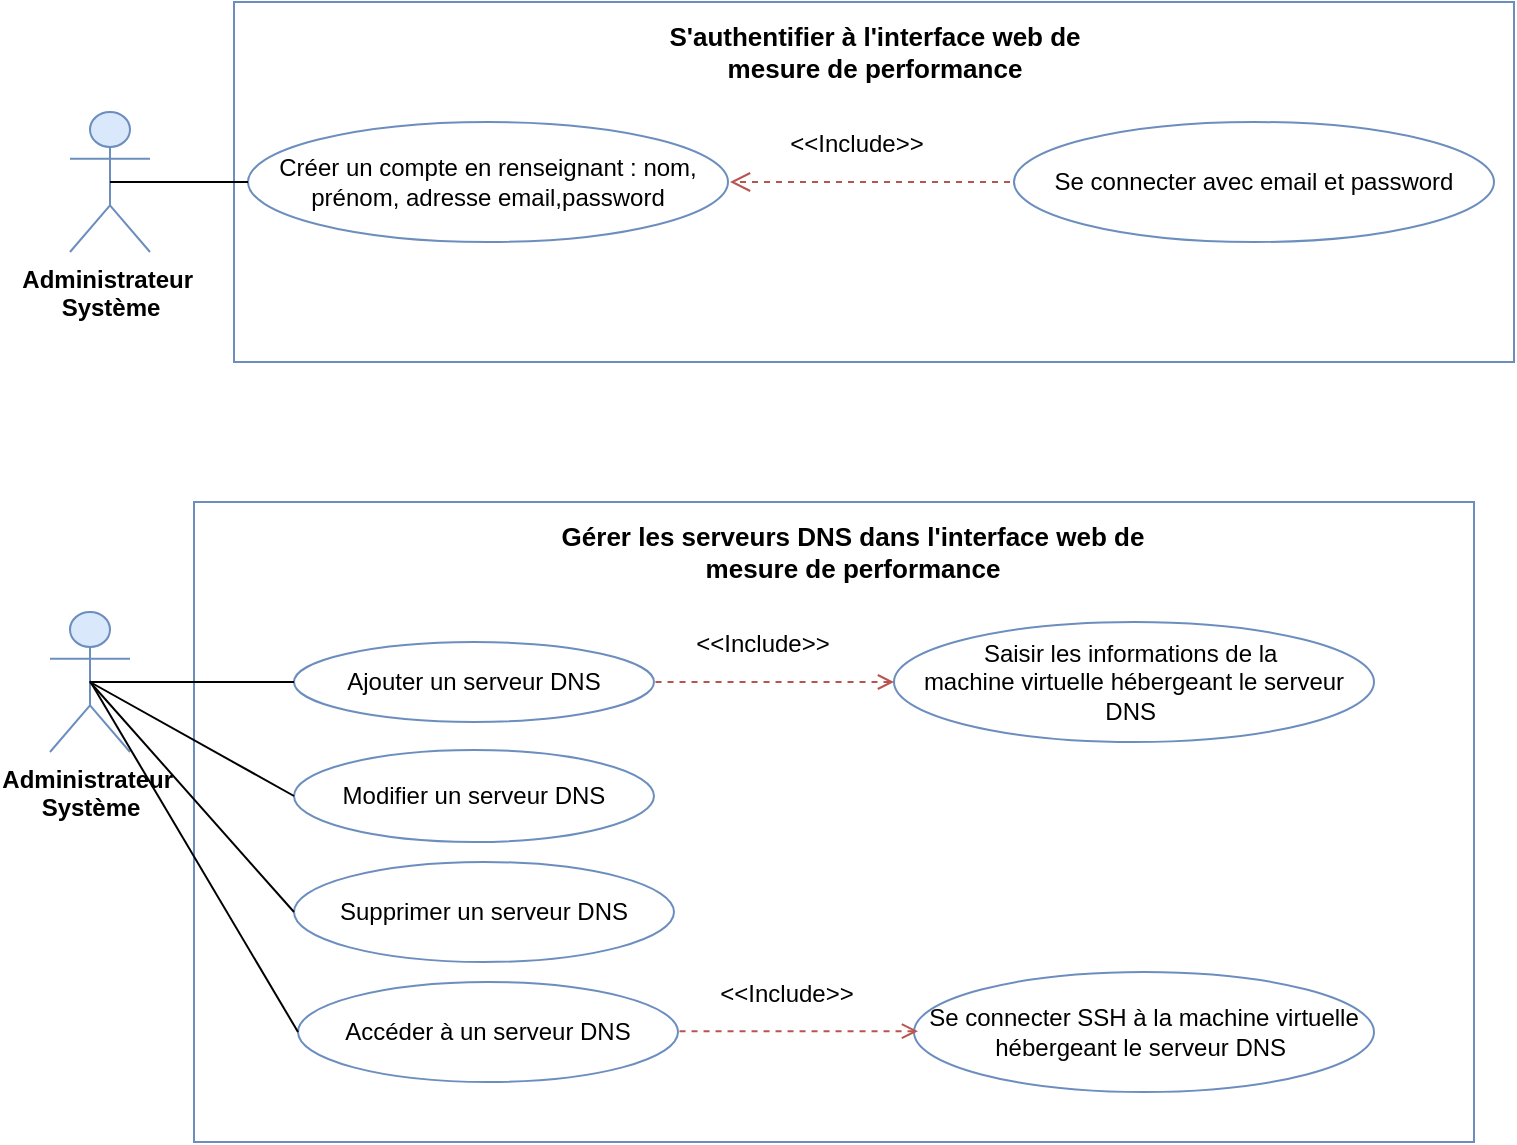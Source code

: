 <mxfile version="24.7.7">
  <diagram name="Page-1" id="yuJjBMcmfF3UEyNzTdgA">
    <mxGraphModel dx="1702" dy="442" grid="1" gridSize="10" guides="1" tooltips="1" connect="1" arrows="1" fold="1" page="1" pageScale="1" pageWidth="827" pageHeight="1169" math="0" shadow="0">
      <root>
        <mxCell id="0" />
        <mxCell id="1" parent="0" />
        <object label="Administrateur&amp;nbsp;&lt;div&gt;Système&lt;/div&gt;" id="EtL3gNyit6Q9tw9ZyZdA-1">
          <mxCell style="shape=umlActor;verticalLabelPosition=bottom;verticalAlign=top;html=1;outlineConnect=0;fontStyle=1;fillColor=#dae8fc;strokeColor=#6c8ebf;" vertex="1" parent="1">
            <mxGeometry x="-742" y="235" width="40" height="70" as="geometry" />
          </mxCell>
        </object>
        <mxCell id="EtL3gNyit6Q9tw9ZyZdA-2" value="" style="rounded=0;whiteSpace=wrap;html=1;strokeColor=#6C8EBF;" vertex="1" parent="1">
          <mxGeometry x="-660" y="180" width="640" height="180" as="geometry" />
        </mxCell>
        <mxCell id="EtL3gNyit6Q9tw9ZyZdA-3" value="&lt;font style=&quot;font-size: 12px;&quot;&gt;Créer un compte en renseignant : nom, prénom, adresse email,password&lt;/font&gt;" style="ellipse;whiteSpace=wrap;html=1;fillColor=#FFFFFF;strokeColor=#6c8ebf;" vertex="1" parent="1">
          <mxGeometry x="-653" y="240" width="240" height="60" as="geometry" />
        </mxCell>
        <mxCell id="EtL3gNyit6Q9tw9ZyZdA-4" value="&lt;font style=&quot;font-size: 12px;&quot;&gt;Se connecter avec email et password&lt;/font&gt;" style="ellipse;whiteSpace=wrap;html=1;fillColor=#FFFFFF;strokeColor=#6c8ebf;" vertex="1" parent="1">
          <mxGeometry x="-270" y="240" width="240" height="60" as="geometry" />
        </mxCell>
        <mxCell id="EtL3gNyit6Q9tw9ZyZdA-5" value="&lt;b&gt;&lt;font style=&quot;font-size: 13px;&quot;&gt;S&#39;authentifier à&amp;nbsp;&lt;/font&gt;&lt;span style=&quot;font-size: 13px;&quot;&gt;l&#39;interface web de mesure de performance&lt;/span&gt;&lt;/b&gt;" style="text;strokeColor=none;align=center;fillColor=none;html=1;verticalAlign=middle;whiteSpace=wrap;rounded=0;" vertex="1" parent="1">
          <mxGeometry x="-461.25" y="190" width="242.5" height="30" as="geometry" />
        </mxCell>
        <mxCell id="EtL3gNyit6Q9tw9ZyZdA-6" value="&lt;font style=&quot;font-size: 12px;&quot;&gt;&amp;lt;&amp;lt;Include&amp;gt;&amp;gt;&lt;/font&gt;" style="html=1;verticalAlign=bottom;endArrow=open;dashed=1;endSize=8;curved=0;rounded=0;fillColor=#f8cecc;strokeColor=#b85450;" edge="1" parent="1">
          <mxGeometry x="0.1" y="-10" relative="1" as="geometry">
            <mxPoint x="-272" y="270" as="sourcePoint" />
            <mxPoint x="-412" y="270" as="targetPoint" />
            <mxPoint as="offset" />
          </mxGeometry>
        </mxCell>
        <mxCell id="EtL3gNyit6Q9tw9ZyZdA-7" value="" style="endArrow=none;html=1;rounded=0;entryX=0;entryY=0.5;entryDx=0;entryDy=0;exitX=0.5;exitY=0.5;exitDx=0;exitDy=0;exitPerimeter=0;" edge="1" parent="1" source="EtL3gNyit6Q9tw9ZyZdA-1" target="EtL3gNyit6Q9tw9ZyZdA-3">
          <mxGeometry width="50" height="50" relative="1" as="geometry">
            <mxPoint x="-730" y="260" as="sourcePoint" />
            <mxPoint x="-680" y="210" as="targetPoint" />
          </mxGeometry>
        </mxCell>
        <object label="Administrateur&amp;nbsp;&lt;div&gt;Système&lt;/div&gt;" id="EtL3gNyit6Q9tw9ZyZdA-10">
          <mxCell style="shape=umlActor;verticalLabelPosition=bottom;verticalAlign=top;html=1;outlineConnect=0;fontStyle=1;fillColor=#dae8fc;strokeColor=#6c8ebf;" vertex="1" parent="1">
            <mxGeometry x="-752" y="485" width="40" height="70" as="geometry" />
          </mxCell>
        </object>
        <mxCell id="EtL3gNyit6Q9tw9ZyZdA-11" value="" style="rounded=0;whiteSpace=wrap;html=1;strokeColor=#6C8EBF;" vertex="1" parent="1">
          <mxGeometry x="-680" y="430" width="640" height="320" as="geometry" />
        </mxCell>
        <mxCell id="EtL3gNyit6Q9tw9ZyZdA-12" value="&lt;font style=&quot;font-size: 12px;&quot;&gt;Ajouter un serveur DNS&lt;/font&gt;" style="ellipse;whiteSpace=wrap;html=1;fillColor=#FFFFFF;strokeColor=#6c8ebf;" vertex="1" parent="1">
          <mxGeometry x="-630" y="500" width="180" height="40" as="geometry" />
        </mxCell>
        <mxCell id="EtL3gNyit6Q9tw9ZyZdA-13" value="&lt;div&gt;Saisir les informations de la&amp;nbsp;&lt;/div&gt;&lt;div&gt;machine virtuelle hébergeant le serveur DNS&amp;nbsp;&lt;/div&gt;" style="ellipse;whiteSpace=wrap;html=1;fillColor=#FFFFFF;strokeColor=#6c8ebf;" vertex="1" parent="1">
          <mxGeometry x="-330" y="490" width="240" height="60" as="geometry" />
        </mxCell>
        <mxCell id="EtL3gNyit6Q9tw9ZyZdA-14" value="&lt;span style=&quot;font-size: 13px;&quot;&gt;&lt;b&gt;Gérer les serveurs DNS dans l&#39;interface web de mesure de performance&lt;/b&gt;&lt;/span&gt;" style="text;strokeColor=none;align=center;fillColor=none;html=1;verticalAlign=middle;whiteSpace=wrap;rounded=0;" vertex="1" parent="1">
          <mxGeometry x="-500.63" y="440" width="301.25" height="30" as="geometry" />
        </mxCell>
        <mxCell id="EtL3gNyit6Q9tw9ZyZdA-15" value="&lt;font style=&quot;font-size: 12px;&quot;&gt;&amp;lt;&amp;lt;Include&amp;gt;&amp;gt;&lt;/font&gt;" style="html=1;verticalAlign=bottom;endArrow=none;dashed=1;endSize=8;curved=0;rounded=0;fillColor=#f8cecc;strokeColor=#b85450;startArrow=open;startFill=0;endFill=0;entryX=1;entryY=0.5;entryDx=0;entryDy=0;" edge="1" parent="1" target="EtL3gNyit6Q9tw9ZyZdA-12">
          <mxGeometry x="0.1" y="-10" relative="1" as="geometry">
            <mxPoint x="-330" y="520" as="sourcePoint" />
            <mxPoint x="-400" y="519.57" as="targetPoint" />
            <mxPoint as="offset" />
          </mxGeometry>
        </mxCell>
        <mxCell id="EtL3gNyit6Q9tw9ZyZdA-16" value="" style="endArrow=none;html=1;rounded=0;entryX=0;entryY=0.5;entryDx=0;entryDy=0;exitX=0.5;exitY=0.5;exitDx=0;exitDy=0;exitPerimeter=0;" edge="1" parent="1" source="EtL3gNyit6Q9tw9ZyZdA-10" target="EtL3gNyit6Q9tw9ZyZdA-12">
          <mxGeometry width="50" height="50" relative="1" as="geometry">
            <mxPoint x="-740" y="510" as="sourcePoint" />
            <mxPoint x="-690" y="460" as="targetPoint" />
          </mxGeometry>
        </mxCell>
        <mxCell id="EtL3gNyit6Q9tw9ZyZdA-17" value="&lt;font style=&quot;font-size: 12px;&quot;&gt;Modifier un serveur DNS&lt;/font&gt;" style="ellipse;whiteSpace=wrap;html=1;fillColor=#FFFFFF;strokeColor=#6c8ebf;" vertex="1" parent="1">
          <mxGeometry x="-630" y="554" width="180" height="46" as="geometry" />
        </mxCell>
        <mxCell id="EtL3gNyit6Q9tw9ZyZdA-18" value="&lt;font style=&quot;font-size: 12px;&quot;&gt;Supprimer un serveur DNS&lt;/font&gt;" style="ellipse;whiteSpace=wrap;html=1;fillColor=#FFFFFF;strokeColor=#6c8ebf;" vertex="1" parent="1">
          <mxGeometry x="-630" y="610" width="190" height="50" as="geometry" />
        </mxCell>
        <mxCell id="EtL3gNyit6Q9tw9ZyZdA-19" value="" style="endArrow=none;html=1;rounded=0;entryX=0;entryY=0.5;entryDx=0;entryDy=0;exitX=0.5;exitY=0.5;exitDx=0;exitDy=0;exitPerimeter=0;" edge="1" parent="1" source="EtL3gNyit6Q9tw9ZyZdA-10" target="EtL3gNyit6Q9tw9ZyZdA-17">
          <mxGeometry width="50" height="50" relative="1" as="geometry">
            <mxPoint x="-722" y="530" as="sourcePoint" />
            <mxPoint x="-620" y="530" as="targetPoint" />
          </mxGeometry>
        </mxCell>
        <mxCell id="EtL3gNyit6Q9tw9ZyZdA-20" value="" style="endArrow=none;html=1;rounded=0;entryX=0;entryY=0.5;entryDx=0;entryDy=0;exitX=0.5;exitY=0.5;exitDx=0;exitDy=0;exitPerimeter=0;" edge="1" parent="1" target="EtL3gNyit6Q9tw9ZyZdA-18">
          <mxGeometry width="50" height="50" relative="1" as="geometry">
            <mxPoint x="-732" y="520" as="sourcePoint" />
            <mxPoint x="-630" y="577" as="targetPoint" />
          </mxGeometry>
        </mxCell>
        <mxCell id="EtL3gNyit6Q9tw9ZyZdA-21" value="Accéder à un serveur DNS" style="ellipse;whiteSpace=wrap;html=1;fillColor=#FFFFFF;strokeColor=#6c8ebf;" vertex="1" parent="1">
          <mxGeometry x="-628" y="670" width="190" height="50" as="geometry" />
        </mxCell>
        <mxCell id="EtL3gNyit6Q9tw9ZyZdA-22" value="&lt;div&gt;Se connecter SSH à la&amp;nbsp;&lt;span style=&quot;background-color: initial;&quot;&gt;machine virtuelle hébergeant le serveur DNS&amp;nbsp;&lt;/span&gt;&lt;/div&gt;" style="ellipse;whiteSpace=wrap;html=1;fillColor=#FFFFFF;strokeColor=#6c8ebf;" vertex="1" parent="1">
          <mxGeometry x="-320" y="665" width="230" height="60" as="geometry" />
        </mxCell>
        <mxCell id="EtL3gNyit6Q9tw9ZyZdA-23" value="" style="endArrow=none;html=1;rounded=0;entryX=0;entryY=0.5;entryDx=0;entryDy=0;exitX=0.5;exitY=0.5;exitDx=0;exitDy=0;exitPerimeter=0;" edge="1" parent="1" target="EtL3gNyit6Q9tw9ZyZdA-21">
          <mxGeometry width="50" height="50" relative="1" as="geometry">
            <mxPoint x="-732" y="519.5" as="sourcePoint" />
            <mxPoint x="-630" y="634.5" as="targetPoint" />
          </mxGeometry>
        </mxCell>
        <mxCell id="EtL3gNyit6Q9tw9ZyZdA-24" value="&lt;font style=&quot;font-size: 12px;&quot;&gt;&amp;lt;&amp;lt;Include&amp;gt;&amp;gt;&lt;/font&gt;" style="html=1;verticalAlign=bottom;endArrow=none;dashed=1;endSize=8;curved=0;rounded=0;fillColor=#f8cecc;strokeColor=#b85450;startArrow=open;startFill=0;endFill=0;entryX=1;entryY=0.5;entryDx=0;entryDy=0;" edge="1" parent="1">
          <mxGeometry x="0.1" y="-10" relative="1" as="geometry">
            <mxPoint x="-318" y="694.57" as="sourcePoint" />
            <mxPoint x="-438" y="694.57" as="targetPoint" />
            <mxPoint as="offset" />
          </mxGeometry>
        </mxCell>
      </root>
    </mxGraphModel>
  </diagram>
</mxfile>
